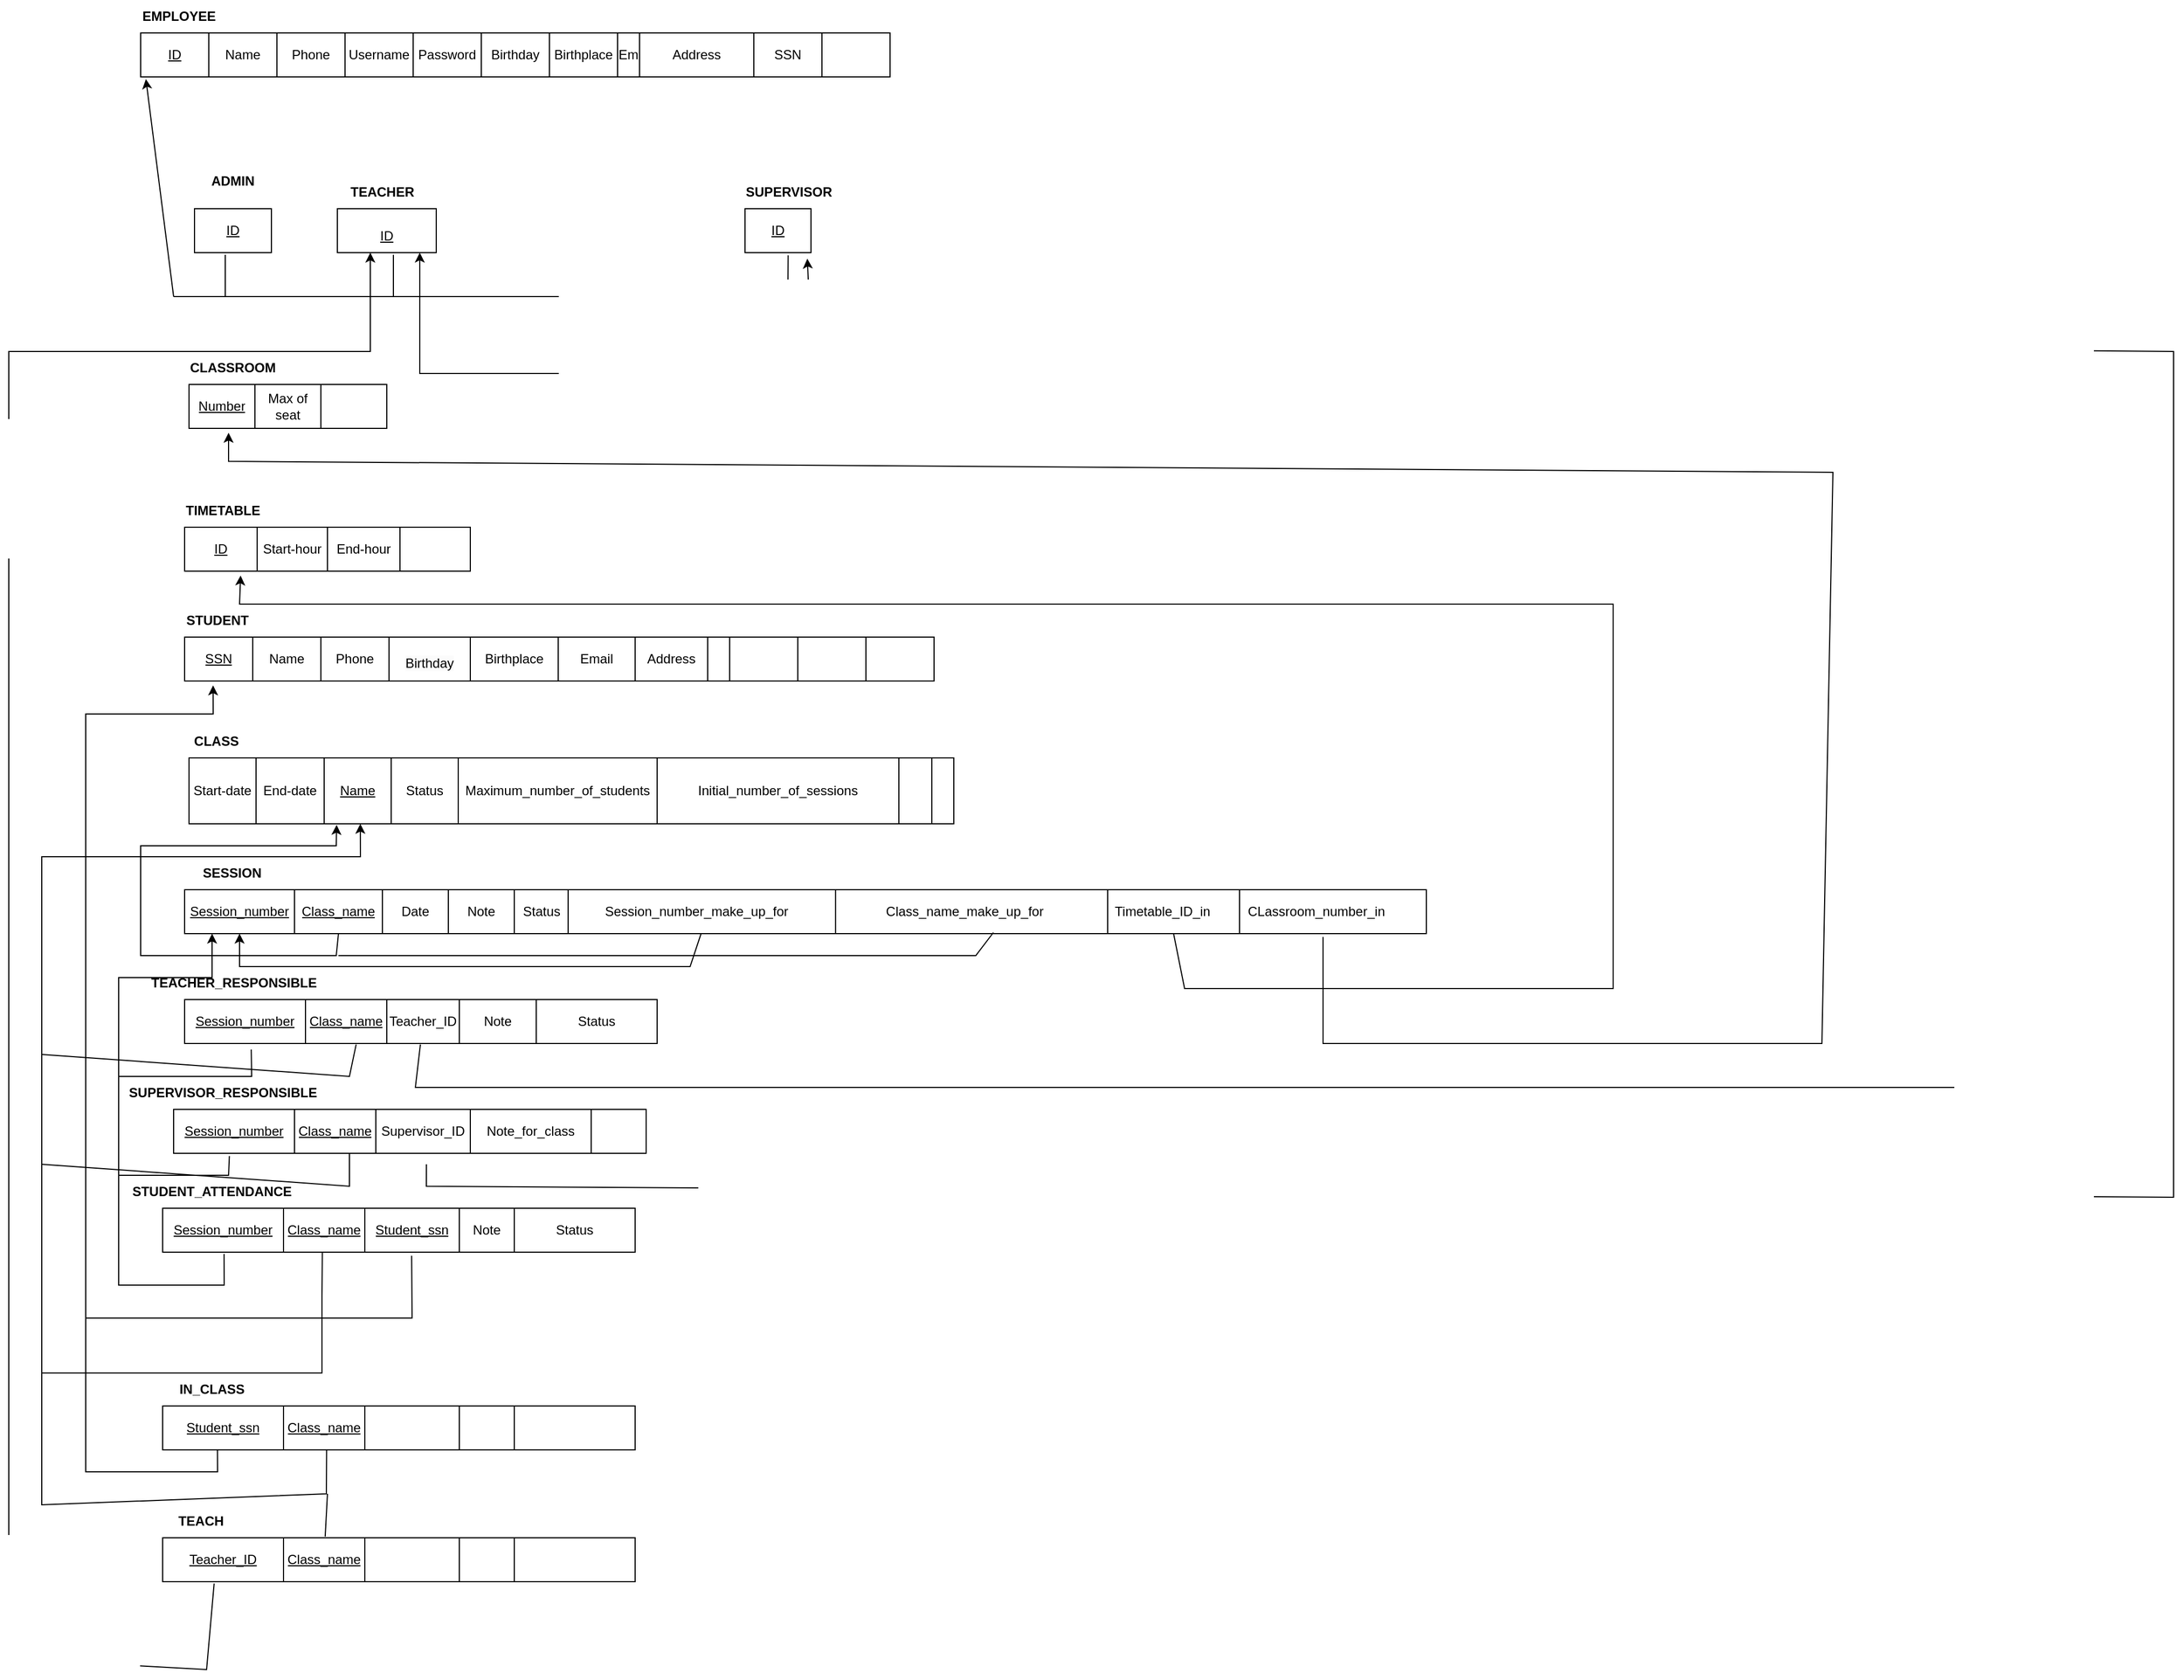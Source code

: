 <mxfile version="21.1.7" type="google">
  <diagram name="Trang-1" id="4RpuYi7avetaEBU4RcvP">
    <mxGraphModel dx="2358" dy="2437" grid="1" gridSize="10" guides="1" tooltips="1" connect="1" arrows="1" fold="1" page="1" pageScale="1" pageWidth="827" pageHeight="1169" math="0" shadow="0">
      <root>
        <mxCell id="0" />
        <mxCell id="1" parent="0" />
        <mxCell id="ESTctOifAB1JOvWOm2H_-1" value="" style="shape=table;startSize=0;container=1;collapsible=0;childLayout=tableLayout;" parent="1" vertex="1">
          <mxGeometry x="230" y="320" width="260" height="40" as="geometry" />
        </mxCell>
        <mxCell id="ESTctOifAB1JOvWOm2H_-2" value="" style="shape=tableRow;horizontal=0;startSize=0;swimlaneHead=0;swimlaneBody=0;strokeColor=inherit;top=0;left=0;bottom=0;right=0;collapsible=0;dropTarget=0;fillColor=none;points=[[0,0.5],[1,0.5]];portConstraint=eastwest;" parent="ESTctOifAB1JOvWOm2H_-1" vertex="1">
          <mxGeometry width="260" height="40" as="geometry" />
        </mxCell>
        <mxCell id="ESTctOifAB1JOvWOm2H_-3" value="&lt;u&gt;ID&lt;/u&gt;" style="shape=partialRectangle;html=1;whiteSpace=wrap;connectable=0;strokeColor=inherit;overflow=hidden;fillColor=none;top=0;left=0;bottom=0;right=0;pointerEvents=1;" parent="ESTctOifAB1JOvWOm2H_-2" vertex="1">
          <mxGeometry width="66" height="40" as="geometry">
            <mxRectangle width="66" height="40" as="alternateBounds" />
          </mxGeometry>
        </mxCell>
        <mxCell id="ESTctOifAB1JOvWOm2H_-4" value="Start-hour" style="shape=partialRectangle;html=1;whiteSpace=wrap;connectable=0;strokeColor=inherit;overflow=hidden;fillColor=none;top=0;left=0;bottom=0;right=0;pointerEvents=1;" parent="ESTctOifAB1JOvWOm2H_-2" vertex="1">
          <mxGeometry x="66" width="64" height="40" as="geometry">
            <mxRectangle width="64" height="40" as="alternateBounds" />
          </mxGeometry>
        </mxCell>
        <mxCell id="ESTctOifAB1JOvWOm2H_-5" value="End-hour" style="shape=partialRectangle;html=1;whiteSpace=wrap;connectable=0;strokeColor=inherit;overflow=hidden;fillColor=none;top=0;left=0;bottom=0;right=0;pointerEvents=1;" parent="ESTctOifAB1JOvWOm2H_-2" vertex="1">
          <mxGeometry x="130" width="66" height="40" as="geometry">
            <mxRectangle width="66" height="40" as="alternateBounds" />
          </mxGeometry>
        </mxCell>
        <mxCell id="ESTctOifAB1JOvWOm2H_-6" value="" style="shape=partialRectangle;html=1;whiteSpace=wrap;connectable=0;strokeColor=inherit;overflow=hidden;fillColor=none;top=0;left=0;bottom=0;right=0;pointerEvents=1;" parent="ESTctOifAB1JOvWOm2H_-2" vertex="1">
          <mxGeometry x="196" width="64" height="40" as="geometry">
            <mxRectangle width="64" height="40" as="alternateBounds" />
          </mxGeometry>
        </mxCell>
        <mxCell id="ESTctOifAB1JOvWOm2H_-7" value="&lt;b&gt;TIMETABLE&lt;/b&gt;" style="text;html=1;strokeColor=none;fillColor=none;align=center;verticalAlign=middle;whiteSpace=wrap;rounded=0;" parent="1" vertex="1">
          <mxGeometry x="230" y="290" width="70" height="30" as="geometry" />
        </mxCell>
        <mxCell id="ESTctOifAB1JOvWOm2H_-10" value="" style="shape=table;startSize=0;container=1;collapsible=0;childLayout=tableLayout;" parent="1" vertex="1">
          <mxGeometry x="234" y="190" width="180" height="40" as="geometry" />
        </mxCell>
        <mxCell id="ESTctOifAB1JOvWOm2H_-11" value="" style="shape=tableRow;horizontal=0;startSize=0;swimlaneHead=0;swimlaneBody=0;strokeColor=inherit;top=0;left=0;bottom=0;right=0;collapsible=0;dropTarget=0;fillColor=none;points=[[0,0.5],[1,0.5]];portConstraint=eastwest;" parent="ESTctOifAB1JOvWOm2H_-10" vertex="1">
          <mxGeometry width="180" height="40" as="geometry" />
        </mxCell>
        <mxCell id="ESTctOifAB1JOvWOm2H_-12" value="&lt;u&gt;Number&lt;/u&gt;" style="shape=partialRectangle;html=1;whiteSpace=wrap;connectable=0;strokeColor=inherit;overflow=hidden;fillColor=none;top=0;left=0;bottom=0;right=0;pointerEvents=1;" parent="ESTctOifAB1JOvWOm2H_-11" vertex="1">
          <mxGeometry width="60" height="40" as="geometry">
            <mxRectangle width="60" height="40" as="alternateBounds" />
          </mxGeometry>
        </mxCell>
        <mxCell id="ESTctOifAB1JOvWOm2H_-13" value="Max of seat" style="shape=partialRectangle;html=1;whiteSpace=wrap;connectable=0;strokeColor=inherit;overflow=hidden;fillColor=none;top=0;left=0;bottom=0;right=0;pointerEvents=1;" parent="ESTctOifAB1JOvWOm2H_-11" vertex="1">
          <mxGeometry x="60" width="60" height="40" as="geometry">
            <mxRectangle width="60" height="40" as="alternateBounds" />
          </mxGeometry>
        </mxCell>
        <mxCell id="ESTctOifAB1JOvWOm2H_-14" value="" style="shape=partialRectangle;html=1;whiteSpace=wrap;connectable=0;strokeColor=inherit;overflow=hidden;fillColor=none;top=0;left=0;bottom=0;right=0;pointerEvents=1;" parent="ESTctOifAB1JOvWOm2H_-11" vertex="1">
          <mxGeometry x="120" width="60" height="40" as="geometry">
            <mxRectangle width="60" height="40" as="alternateBounds" />
          </mxGeometry>
        </mxCell>
        <mxCell id="ESTctOifAB1JOvWOm2H_-15" value="&lt;b&gt;CLASSROOM&lt;/b&gt;" style="text;html=1;strokeColor=none;fillColor=none;align=center;verticalAlign=middle;whiteSpace=wrap;rounded=0;" parent="1" vertex="1">
          <mxGeometry x="234" y="160" width="80" height="30" as="geometry" />
        </mxCell>
        <mxCell id="ESTctOifAB1JOvWOm2H_-16" value="&lt;b&gt;STUDENT&lt;/b&gt;" style="text;html=1;strokeColor=none;fillColor=none;align=center;verticalAlign=middle;whiteSpace=wrap;rounded=0;" parent="1" vertex="1">
          <mxGeometry x="230" y="390" width="60" height="30" as="geometry" />
        </mxCell>
        <mxCell id="ESTctOifAB1JOvWOm2H_-17" value="" style="shape=table;startSize=0;container=1;collapsible=0;childLayout=tableLayout;" parent="1" vertex="1">
          <mxGeometry x="230" y="420" width="682" height="40" as="geometry" />
        </mxCell>
        <mxCell id="ESTctOifAB1JOvWOm2H_-18" value="" style="shape=tableRow;horizontal=0;startSize=0;swimlaneHead=0;swimlaneBody=0;strokeColor=inherit;top=0;left=0;bottom=0;right=0;collapsible=0;dropTarget=0;fillColor=none;points=[[0,0.5],[1,0.5]];portConstraint=eastwest;" parent="ESTctOifAB1JOvWOm2H_-17" vertex="1">
          <mxGeometry width="682" height="40" as="geometry" />
        </mxCell>
        <mxCell id="ESTctOifAB1JOvWOm2H_-19" value="&lt;u&gt;SSN&lt;/u&gt;" style="shape=partialRectangle;html=1;whiteSpace=wrap;connectable=0;strokeColor=inherit;overflow=hidden;fillColor=none;top=0;left=0;bottom=0;right=0;pointerEvents=1;" parent="ESTctOifAB1JOvWOm2H_-18" vertex="1">
          <mxGeometry width="62" height="40" as="geometry">
            <mxRectangle width="62" height="40" as="alternateBounds" />
          </mxGeometry>
        </mxCell>
        <mxCell id="ESTctOifAB1JOvWOm2H_-20" value="Name" style="shape=partialRectangle;html=1;whiteSpace=wrap;connectable=0;strokeColor=inherit;overflow=hidden;fillColor=none;top=0;left=0;bottom=0;right=0;pointerEvents=1;" parent="ESTctOifAB1JOvWOm2H_-18" vertex="1">
          <mxGeometry x="62" width="62" height="40" as="geometry">
            <mxRectangle width="62" height="40" as="alternateBounds" />
          </mxGeometry>
        </mxCell>
        <mxCell id="ESTctOifAB1JOvWOm2H_-21" value="Phone" style="shape=partialRectangle;html=1;whiteSpace=wrap;connectable=0;strokeColor=inherit;overflow=hidden;fillColor=none;top=0;left=0;bottom=0;right=0;pointerEvents=1;" parent="ESTctOifAB1JOvWOm2H_-18" vertex="1">
          <mxGeometry x="124" width="62" height="40" as="geometry">
            <mxRectangle width="62" height="40" as="alternateBounds" />
          </mxGeometry>
        </mxCell>
        <mxCell id="ESTctOifAB1JOvWOm2H_-22" value="&#xa;&lt;span style=&quot;color: rgb(0, 0, 0); font-family: Helvetica; font-size: 12px; font-style: normal; font-variant-ligatures: normal; font-variant-caps: normal; font-weight: 400; letter-spacing: normal; orphans: 2; text-align: center; text-indent: 0px; text-transform: none; widows: 2; word-spacing: 0px; -webkit-text-stroke-width: 0px; background-color: rgb(251, 251, 251); text-decoration-thickness: initial; text-decoration-style: initial; text-decoration-color: initial; float: none; display: inline !important;&quot;&gt;Birthday&lt;/span&gt;&#xa;&#xa;" style="shape=partialRectangle;html=1;whiteSpace=wrap;connectable=0;strokeColor=inherit;overflow=hidden;fillColor=none;top=0;left=0;bottom=0;right=0;pointerEvents=1;" parent="ESTctOifAB1JOvWOm2H_-18" vertex="1">
          <mxGeometry x="186" width="74" height="40" as="geometry">
            <mxRectangle width="74" height="40" as="alternateBounds" />
          </mxGeometry>
        </mxCell>
        <mxCell id="ESTctOifAB1JOvWOm2H_-23" value="Birthplace" style="shape=partialRectangle;html=1;whiteSpace=wrap;connectable=0;strokeColor=inherit;overflow=hidden;fillColor=none;top=0;left=0;bottom=0;right=0;pointerEvents=1;" parent="ESTctOifAB1JOvWOm2H_-18" vertex="1">
          <mxGeometry x="260" width="80" height="40" as="geometry">
            <mxRectangle width="80" height="40" as="alternateBounds" />
          </mxGeometry>
        </mxCell>
        <mxCell id="ESTctOifAB1JOvWOm2H_-24" value="Email" style="shape=partialRectangle;html=1;whiteSpace=wrap;connectable=0;strokeColor=inherit;overflow=hidden;fillColor=none;top=0;left=0;bottom=0;right=0;pointerEvents=1;" parent="ESTctOifAB1JOvWOm2H_-18" vertex="1">
          <mxGeometry x="340" width="70" height="40" as="geometry">
            <mxRectangle width="70" height="40" as="alternateBounds" />
          </mxGeometry>
        </mxCell>
        <mxCell id="ESTctOifAB1JOvWOm2H_-25" value="Address" style="shape=partialRectangle;html=1;whiteSpace=wrap;connectable=0;strokeColor=inherit;overflow=hidden;fillColor=none;top=0;left=0;bottom=0;right=0;pointerEvents=1;" parent="ESTctOifAB1JOvWOm2H_-18" vertex="1">
          <mxGeometry x="410" width="66" height="40" as="geometry">
            <mxRectangle width="66" height="40" as="alternateBounds" />
          </mxGeometry>
        </mxCell>
        <mxCell id="ESTctOifAB1JOvWOm2H_-26" value="" style="shape=partialRectangle;html=1;whiteSpace=wrap;connectable=0;strokeColor=inherit;overflow=hidden;fillColor=none;top=0;left=0;bottom=0;right=0;pointerEvents=1;" parent="ESTctOifAB1JOvWOm2H_-18" vertex="1">
          <mxGeometry x="476" width="20" height="40" as="geometry">
            <mxRectangle width="20" height="40" as="alternateBounds" />
          </mxGeometry>
        </mxCell>
        <mxCell id="ESTctOifAB1JOvWOm2H_-27" value="" style="shape=partialRectangle;html=1;whiteSpace=wrap;connectable=0;strokeColor=inherit;overflow=hidden;fillColor=none;top=0;left=0;bottom=0;right=0;pointerEvents=1;" parent="ESTctOifAB1JOvWOm2H_-18" vertex="1">
          <mxGeometry x="496" width="62" height="40" as="geometry">
            <mxRectangle width="62" height="40" as="alternateBounds" />
          </mxGeometry>
        </mxCell>
        <mxCell id="ESTctOifAB1JOvWOm2H_-28" value="" style="shape=partialRectangle;html=1;whiteSpace=wrap;connectable=0;strokeColor=inherit;overflow=hidden;fillColor=none;top=0;left=0;bottom=0;right=0;pointerEvents=1;" parent="ESTctOifAB1JOvWOm2H_-18" vertex="1">
          <mxGeometry x="558" width="62" height="40" as="geometry">
            <mxRectangle width="62" height="40" as="alternateBounds" />
          </mxGeometry>
        </mxCell>
        <mxCell id="ESTctOifAB1JOvWOm2H_-29" style="shape=partialRectangle;html=1;whiteSpace=wrap;connectable=0;strokeColor=inherit;overflow=hidden;fillColor=none;top=0;left=0;bottom=0;right=0;pointerEvents=1;" parent="ESTctOifAB1JOvWOm2H_-18" vertex="1">
          <mxGeometry x="620" width="62" height="40" as="geometry">
            <mxRectangle width="62" height="40" as="alternateBounds" />
          </mxGeometry>
        </mxCell>
        <mxCell id="ESTctOifAB1JOvWOm2H_-30" value="" style="shape=table;startSize=0;container=1;collapsible=0;childLayout=tableLayout;" parent="1" vertex="1">
          <mxGeometry x="234" y="530" width="696" height="60" as="geometry" />
        </mxCell>
        <mxCell id="ESTctOifAB1JOvWOm2H_-31" value="" style="shape=tableRow;horizontal=0;startSize=0;swimlaneHead=0;swimlaneBody=0;strokeColor=inherit;top=0;left=0;bottom=0;right=0;collapsible=0;dropTarget=0;fillColor=none;points=[[0,0.5],[1,0.5]];portConstraint=eastwest;" parent="ESTctOifAB1JOvWOm2H_-30" vertex="1">
          <mxGeometry width="696" height="60" as="geometry" />
        </mxCell>
        <mxCell id="ESTctOifAB1JOvWOm2H_-32" value="Start-date" style="shape=partialRectangle;html=1;whiteSpace=wrap;connectable=0;strokeColor=inherit;overflow=hidden;fillColor=none;top=0;left=0;bottom=0;right=0;pointerEvents=1;" parent="ESTctOifAB1JOvWOm2H_-31" vertex="1">
          <mxGeometry width="61" height="60" as="geometry">
            <mxRectangle width="61" height="60" as="alternateBounds" />
          </mxGeometry>
        </mxCell>
        <mxCell id="ESTctOifAB1JOvWOm2H_-33" value="End-date" style="shape=partialRectangle;html=1;whiteSpace=wrap;connectable=0;strokeColor=inherit;overflow=hidden;fillColor=none;top=0;left=0;bottom=0;right=0;pointerEvents=1;" parent="ESTctOifAB1JOvWOm2H_-31" vertex="1">
          <mxGeometry x="61" width="62" height="60" as="geometry">
            <mxRectangle width="62" height="60" as="alternateBounds" />
          </mxGeometry>
        </mxCell>
        <mxCell id="ESTctOifAB1JOvWOm2H_-34" value="&lt;u&gt;Name&lt;/u&gt;" style="shape=partialRectangle;html=1;whiteSpace=wrap;connectable=0;strokeColor=inherit;overflow=hidden;fillColor=none;top=0;left=0;bottom=0;right=0;pointerEvents=1;" parent="ESTctOifAB1JOvWOm2H_-31" vertex="1">
          <mxGeometry x="123" width="61" height="60" as="geometry">
            <mxRectangle width="61" height="60" as="alternateBounds" />
          </mxGeometry>
        </mxCell>
        <mxCell id="ESTctOifAB1JOvWOm2H_-35" value="Status" style="shape=partialRectangle;html=1;whiteSpace=wrap;connectable=0;strokeColor=inherit;overflow=hidden;fillColor=none;top=0;left=0;bottom=0;right=0;pointerEvents=1;" parent="ESTctOifAB1JOvWOm2H_-31" vertex="1">
          <mxGeometry x="184" width="61" height="60" as="geometry">
            <mxRectangle width="61" height="60" as="alternateBounds" />
          </mxGeometry>
        </mxCell>
        <mxCell id="ESTctOifAB1JOvWOm2H_-36" value="Maximum_number_of_students" style="shape=partialRectangle;html=1;whiteSpace=wrap;connectable=0;strokeColor=inherit;overflow=hidden;fillColor=none;top=0;left=0;bottom=0;right=0;pointerEvents=1;" parent="ESTctOifAB1JOvWOm2H_-31" vertex="1">
          <mxGeometry x="245" width="181" height="60" as="geometry">
            <mxRectangle width="181" height="60" as="alternateBounds" />
          </mxGeometry>
        </mxCell>
        <mxCell id="ESTctOifAB1JOvWOm2H_-37" value="Initial_number_of_sessions" style="shape=partialRectangle;html=1;whiteSpace=wrap;connectable=0;strokeColor=inherit;overflow=hidden;fillColor=none;top=0;left=0;bottom=0;right=0;pointerEvents=1;" parent="ESTctOifAB1JOvWOm2H_-31" vertex="1">
          <mxGeometry x="426" width="220" height="60" as="geometry">
            <mxRectangle width="220" height="60" as="alternateBounds" />
          </mxGeometry>
        </mxCell>
        <mxCell id="ESTctOifAB1JOvWOm2H_-38" value="" style="shape=partialRectangle;html=1;whiteSpace=wrap;connectable=0;strokeColor=inherit;overflow=hidden;fillColor=none;top=0;left=0;bottom=0;right=0;pointerEvents=1;" parent="ESTctOifAB1JOvWOm2H_-31" vertex="1">
          <mxGeometry x="646" width="30" height="60" as="geometry">
            <mxRectangle width="30" height="60" as="alternateBounds" />
          </mxGeometry>
        </mxCell>
        <mxCell id="ESTctOifAB1JOvWOm2H_-39" value="" style="shape=partialRectangle;html=1;whiteSpace=wrap;connectable=0;strokeColor=inherit;overflow=hidden;fillColor=none;top=0;left=0;bottom=0;right=0;pointerEvents=1;" parent="ESTctOifAB1JOvWOm2H_-31" vertex="1">
          <mxGeometry x="676" width="20" height="60" as="geometry">
            <mxRectangle width="20" height="60" as="alternateBounds" />
          </mxGeometry>
        </mxCell>
        <mxCell id="ESTctOifAB1JOvWOm2H_-40" value="&lt;b&gt;CLASS&lt;/b&gt;" style="text;html=1;strokeColor=none;fillColor=none;align=center;verticalAlign=middle;whiteSpace=wrap;rounded=0;" parent="1" vertex="1">
          <mxGeometry x="234" y="500" width="50" height="30" as="geometry" />
        </mxCell>
        <mxCell id="ESTctOifAB1JOvWOm2H_-41" value="" style="shape=table;startSize=0;container=1;collapsible=0;childLayout=tableLayout;movable=1;resizable=1;rotatable=1;deletable=1;editable=1;locked=0;connectable=1;" parent="1" vertex="1">
          <mxGeometry x="230" y="650" width="350" height="40" as="geometry" />
        </mxCell>
        <mxCell id="ESTctOifAB1JOvWOm2H_-42" value="" style="shape=tableRow;horizontal=0;startSize=0;swimlaneHead=0;swimlaneBody=0;strokeColor=inherit;top=0;left=0;bottom=0;right=0;collapsible=0;dropTarget=0;fillColor=none;points=[[0,0.5],[1,0.5]];portConstraint=eastwest;movable=1;resizable=1;rotatable=1;deletable=1;editable=1;locked=0;connectable=1;" parent="ESTctOifAB1JOvWOm2H_-41" vertex="1">
          <mxGeometry width="350" height="40" as="geometry" />
        </mxCell>
        <mxCell id="ESTctOifAB1JOvWOm2H_-43" value="&lt;u style=&quot;border-color: var(--border-color);&quot;&gt;Session_number&lt;/u&gt;" style="shape=partialRectangle;html=1;whiteSpace=wrap;connectable=1;strokeColor=inherit;overflow=hidden;fillColor=none;top=0;left=0;bottom=0;right=0;pointerEvents=1;movable=1;resizable=1;rotatable=1;deletable=1;editable=1;locked=0;" parent="ESTctOifAB1JOvWOm2H_-42" vertex="1">
          <mxGeometry width="100" height="40" as="geometry">
            <mxRectangle width="100" height="40" as="alternateBounds" />
          </mxGeometry>
        </mxCell>
        <mxCell id="ESTctOifAB1JOvWOm2H_-44" value="&lt;u style=&quot;border-color: var(--border-color);&quot;&gt;Class_name&lt;/u&gt;" style="shape=partialRectangle;html=1;whiteSpace=wrap;connectable=1;strokeColor=inherit;overflow=hidden;fillColor=none;top=0;left=0;bottom=0;right=0;pointerEvents=1;movable=1;resizable=1;rotatable=1;deletable=1;editable=1;locked=0;" parent="ESTctOifAB1JOvWOm2H_-42" vertex="1">
          <mxGeometry x="100" width="80" height="40" as="geometry">
            <mxRectangle width="80" height="40" as="alternateBounds" />
          </mxGeometry>
        </mxCell>
        <mxCell id="ESTctOifAB1JOvWOm2H_-45" value="&lt;span style=&quot;border-color: var(--border-color);&quot;&gt;Date&lt;/span&gt;" style="shape=partialRectangle;html=1;whiteSpace=wrap;connectable=1;strokeColor=inherit;overflow=hidden;fillColor=none;top=0;left=0;bottom=0;right=0;pointerEvents=1;movable=1;resizable=1;rotatable=1;deletable=1;editable=1;locked=0;" parent="ESTctOifAB1JOvWOm2H_-42" vertex="1">
          <mxGeometry x="180" width="60" height="40" as="geometry">
            <mxRectangle width="60" height="40" as="alternateBounds" />
          </mxGeometry>
        </mxCell>
        <mxCell id="ESTctOifAB1JOvWOm2H_-46" value="Note" style="shape=partialRectangle;html=1;whiteSpace=wrap;connectable=1;strokeColor=inherit;overflow=hidden;fillColor=none;top=0;left=0;bottom=0;right=0;pointerEvents=1;movable=1;resizable=1;rotatable=1;deletable=1;editable=1;locked=0;" parent="ESTctOifAB1JOvWOm2H_-42" vertex="1">
          <mxGeometry x="240" width="60" height="40" as="geometry">
            <mxRectangle width="60" height="40" as="alternateBounds" />
          </mxGeometry>
        </mxCell>
        <mxCell id="ESTctOifAB1JOvWOm2H_-47" value="Status" style="shape=partialRectangle;html=1;whiteSpace=wrap;connectable=1;strokeColor=inherit;overflow=hidden;fillColor=none;top=0;left=0;bottom=0;right=0;pointerEvents=1;movable=1;resizable=1;rotatable=1;deletable=1;editable=1;locked=0;" parent="ESTctOifAB1JOvWOm2H_-42" vertex="1">
          <mxGeometry x="300" width="50" height="40" as="geometry">
            <mxRectangle width="50" height="40" as="alternateBounds" />
          </mxGeometry>
        </mxCell>
        <mxCell id="ESTctOifAB1JOvWOm2H_-48" value="&lt;b&gt;SESSION&amp;nbsp;&lt;/b&gt;" style="text;html=1;strokeColor=none;fillColor=none;align=center;verticalAlign=middle;whiteSpace=wrap;rounded=0;" parent="1" vertex="1">
          <mxGeometry x="230" y="620" width="90" height="30" as="geometry" />
        </mxCell>
        <mxCell id="ESTctOifAB1JOvWOm2H_-74" value="" style="group" parent="1" connectable="0" vertex="1">
          <mxGeometry x="600" y="640" width="400" height="50" as="geometry" />
        </mxCell>
        <mxCell id="ESTctOifAB1JOvWOm2H_-59" value="" style="rounded=0;whiteSpace=wrap;html=1;movable=1;resizable=1;rotatable=1;deletable=1;editable=1;locked=0;connectable=1;" parent="ESTctOifAB1JOvWOm2H_-74" vertex="1">
          <mxGeometry x="-20.995" y="10" width="247.619" height="40" as="geometry" />
        </mxCell>
        <mxCell id="ESTctOifAB1JOvWOm2H_-78" value="" style="group" parent="ESTctOifAB1JOvWOm2H_-74" connectable="0" vertex="1">
          <mxGeometry x="-29.995" y="5" width="247.619" height="40" as="geometry" />
        </mxCell>
        <mxCell id="ESTctOifAB1JOvWOm2H_-65" value="Session_number_make_up_for" style="text;html=1;strokeColor=none;fillColor=none;align=center;verticalAlign=middle;whiteSpace=wrap;rounded=0;container=0;movable=1;resizable=1;rotatable=1;deletable=1;editable=1;locked=0;connectable=1;" parent="ESTctOifAB1JOvWOm2H_-78" vertex="1">
          <mxGeometry x="95.715" y="10" width="60" height="30" as="geometry" />
        </mxCell>
        <mxCell id="ESTctOifAB1JOvWOm2H_-75" value="" style="rounded=0;whiteSpace=wrap;html=1;" parent="1" vertex="1">
          <mxGeometry x="1070" y="650" width="120" height="40" as="geometry" />
        </mxCell>
        <mxCell id="ESTctOifAB1JOvWOm2H_-76" value="Timetable_ID_in" style="text;html=1;strokeColor=none;fillColor=none;align=center;verticalAlign=middle;whiteSpace=wrap;rounded=0;" parent="1" vertex="1">
          <mxGeometry x="1090" y="655" width="60" height="30" as="geometry" />
        </mxCell>
        <mxCell id="ESTctOifAB1JOvWOm2H_-64" value="" style="group" parent="1" connectable="0" vertex="1">
          <mxGeometry x="810" y="640" width="260" height="50" as="geometry" />
        </mxCell>
        <mxCell id="ESTctOifAB1JOvWOm2H_-63" value="Class_name" style="text;html=1;strokeColor=none;fillColor=none;align=center;verticalAlign=middle;whiteSpace=wrap;rounded=0;" parent="ESTctOifAB1JOvWOm2H_-64" vertex="1">
          <mxGeometry x="61.905" y="5" height="30" as="geometry" />
        </mxCell>
        <mxCell id="ESTctOifAB1JOvWOm2H_-60" value="" style="rounded=0;whiteSpace=wrap;html=1;" parent="ESTctOifAB1JOvWOm2H_-64" vertex="1">
          <mxGeometry x="12.381" y="10" width="247.619" height="40" as="geometry" />
        </mxCell>
        <mxCell id="ESTctOifAB1JOvWOm2H_-73" value="Class_name_make_up_for" style="text;html=1;strokeColor=none;fillColor=none;align=center;verticalAlign=middle;whiteSpace=wrap;rounded=0;" parent="ESTctOifAB1JOvWOm2H_-64" vertex="1">
          <mxGeometry x="92.857" y="15" width="74.286" height="30" as="geometry" />
        </mxCell>
        <mxCell id="ESTctOifAB1JOvWOm2H_-81" value="" style="rounded=0;whiteSpace=wrap;html=1;" parent="1" vertex="1">
          <mxGeometry x="1190" y="650" width="170" height="40" as="geometry" />
        </mxCell>
        <mxCell id="ESTctOifAB1JOvWOm2H_-82" value="CLassroom_number_in" style="text;html=1;strokeColor=none;fillColor=none;align=center;verticalAlign=middle;whiteSpace=wrap;rounded=0;" parent="1" vertex="1">
          <mxGeometry x="1230" y="655" width="60" height="30" as="geometry" />
        </mxCell>
        <mxCell id="ESTctOifAB1JOvWOm2H_-83" value="" style="shape=table;startSize=0;container=1;collapsible=0;childLayout=tableLayout;" parent="1" vertex="1">
          <mxGeometry x="230" y="750" width="430" height="40" as="geometry" />
        </mxCell>
        <mxCell id="ESTctOifAB1JOvWOm2H_-84" value="" style="shape=tableRow;horizontal=0;startSize=0;swimlaneHead=0;swimlaneBody=0;strokeColor=inherit;top=0;left=0;bottom=0;right=0;collapsible=0;dropTarget=0;fillColor=none;points=[[0,0.5],[1,0.5]];portConstraint=eastwest;" parent="ESTctOifAB1JOvWOm2H_-83" vertex="1">
          <mxGeometry width="430" height="40" as="geometry" />
        </mxCell>
        <mxCell id="ESTctOifAB1JOvWOm2H_-85" value="&lt;u&gt;Session_number&lt;/u&gt;" style="shape=partialRectangle;html=1;whiteSpace=wrap;connectable=0;strokeColor=inherit;overflow=hidden;fillColor=none;top=0;left=0;bottom=0;right=0;pointerEvents=1;" parent="ESTctOifAB1JOvWOm2H_-84" vertex="1">
          <mxGeometry width="110" height="40" as="geometry">
            <mxRectangle width="110" height="40" as="alternateBounds" />
          </mxGeometry>
        </mxCell>
        <mxCell id="ESTctOifAB1JOvWOm2H_-86" value="&lt;u style=&quot;border-color: var(--border-color);&quot;&gt;Class_name&lt;/u&gt;" style="shape=partialRectangle;html=1;whiteSpace=wrap;connectable=0;strokeColor=inherit;overflow=hidden;fillColor=none;top=0;left=0;bottom=0;right=0;pointerEvents=1;" parent="ESTctOifAB1JOvWOm2H_-84" vertex="1">
          <mxGeometry x="110" width="74" height="40" as="geometry">
            <mxRectangle width="74" height="40" as="alternateBounds" />
          </mxGeometry>
        </mxCell>
        <mxCell id="ESTctOifAB1JOvWOm2H_-87" value="&lt;span style=&quot;border-color: var(--border-color);&quot;&gt;Teacher_ID&lt;/span&gt;" style="shape=partialRectangle;html=1;whiteSpace=wrap;connectable=0;strokeColor=inherit;overflow=hidden;fillColor=none;top=0;left=0;bottom=0;right=0;pointerEvents=1;" parent="ESTctOifAB1JOvWOm2H_-84" vertex="1">
          <mxGeometry x="184" width="66" height="40" as="geometry">
            <mxRectangle width="66" height="40" as="alternateBounds" />
          </mxGeometry>
        </mxCell>
        <mxCell id="ESTctOifAB1JOvWOm2H_-88" value="Note" style="shape=partialRectangle;html=1;whiteSpace=wrap;connectable=0;strokeColor=inherit;overflow=hidden;fillColor=none;top=0;left=0;bottom=0;right=0;pointerEvents=1;" parent="ESTctOifAB1JOvWOm2H_-84" vertex="1">
          <mxGeometry x="250" width="70" height="40" as="geometry">
            <mxRectangle width="70" height="40" as="alternateBounds" />
          </mxGeometry>
        </mxCell>
        <mxCell id="ESTctOifAB1JOvWOm2H_-89" value="Status" style="shape=partialRectangle;html=1;whiteSpace=wrap;connectable=0;strokeColor=inherit;overflow=hidden;fillColor=none;top=0;left=0;bottom=0;right=0;pointerEvents=1;" parent="ESTctOifAB1JOvWOm2H_-84" vertex="1">
          <mxGeometry x="320" width="110" height="40" as="geometry">
            <mxRectangle width="110" height="40" as="alternateBounds" />
          </mxGeometry>
        </mxCell>
        <mxCell id="ESTctOifAB1JOvWOm2H_-90" value="&lt;b&gt;TEACHER_RESPONSIBLE&lt;/b&gt;" style="text;html=1;strokeColor=none;fillColor=none;align=center;verticalAlign=middle;whiteSpace=wrap;rounded=0;" parent="1" vertex="1">
          <mxGeometry x="230" y="720" width="90" height="30" as="geometry" />
        </mxCell>
        <mxCell id="ESTctOifAB1JOvWOm2H_-91" value="" style="shape=table;startSize=0;container=1;collapsible=0;childLayout=tableLayout;" parent="1" vertex="1">
          <mxGeometry x="220" y="850" width="430" height="40" as="geometry" />
        </mxCell>
        <mxCell id="ESTctOifAB1JOvWOm2H_-92" value="" style="shape=tableRow;horizontal=0;startSize=0;swimlaneHead=0;swimlaneBody=0;strokeColor=inherit;top=0;left=0;bottom=0;right=0;collapsible=0;dropTarget=0;fillColor=none;points=[[0,0.5],[1,0.5]];portConstraint=eastwest;" parent="ESTctOifAB1JOvWOm2H_-91" vertex="1">
          <mxGeometry width="430" height="40" as="geometry" />
        </mxCell>
        <mxCell id="ESTctOifAB1JOvWOm2H_-93" value="&lt;u&gt;Session_number&lt;/u&gt;" style="shape=partialRectangle;html=1;whiteSpace=wrap;connectable=0;strokeColor=inherit;overflow=hidden;fillColor=none;top=0;left=0;bottom=0;right=0;pointerEvents=1;" parent="ESTctOifAB1JOvWOm2H_-92" vertex="1">
          <mxGeometry width="110" height="40" as="geometry">
            <mxRectangle width="110" height="40" as="alternateBounds" />
          </mxGeometry>
        </mxCell>
        <mxCell id="ESTctOifAB1JOvWOm2H_-94" value="&lt;u style=&quot;border-color: var(--border-color);&quot;&gt;Class_name&lt;/u&gt;" style="shape=partialRectangle;html=1;whiteSpace=wrap;connectable=0;strokeColor=inherit;overflow=hidden;fillColor=none;top=0;left=0;bottom=0;right=0;pointerEvents=1;" parent="ESTctOifAB1JOvWOm2H_-92" vertex="1">
          <mxGeometry x="110" width="74" height="40" as="geometry">
            <mxRectangle width="74" height="40" as="alternateBounds" />
          </mxGeometry>
        </mxCell>
        <mxCell id="ESTctOifAB1JOvWOm2H_-95" value="&lt;span style=&quot;border-color: var(--border-color);&quot;&gt;Supervisor_ID&lt;/span&gt;" style="shape=partialRectangle;html=1;whiteSpace=wrap;connectable=0;strokeColor=inherit;overflow=hidden;fillColor=none;top=0;left=0;bottom=0;right=0;pointerEvents=1;" parent="ESTctOifAB1JOvWOm2H_-92" vertex="1">
          <mxGeometry x="184" width="86" height="40" as="geometry">
            <mxRectangle width="86" height="40" as="alternateBounds" />
          </mxGeometry>
        </mxCell>
        <mxCell id="ESTctOifAB1JOvWOm2H_-96" value="Note_for_class" style="shape=partialRectangle;html=1;whiteSpace=wrap;connectable=0;strokeColor=inherit;overflow=hidden;fillColor=none;top=0;left=0;bottom=0;right=0;pointerEvents=1;" parent="ESTctOifAB1JOvWOm2H_-92" vertex="1">
          <mxGeometry x="270" width="110" height="40" as="geometry">
            <mxRectangle width="110" height="40" as="alternateBounds" />
          </mxGeometry>
        </mxCell>
        <mxCell id="ESTctOifAB1JOvWOm2H_-97" value="" style="shape=partialRectangle;html=1;whiteSpace=wrap;connectable=0;strokeColor=inherit;overflow=hidden;fillColor=none;top=0;left=0;bottom=0;right=0;pointerEvents=1;" parent="ESTctOifAB1JOvWOm2H_-92" vertex="1">
          <mxGeometry x="380" width="50" height="40" as="geometry">
            <mxRectangle width="50" height="40" as="alternateBounds" />
          </mxGeometry>
        </mxCell>
        <mxCell id="ESTctOifAB1JOvWOm2H_-98" value="&lt;b&gt;SUPERVISOR_RESPONSIBLE&lt;/b&gt;" style="text;html=1;strokeColor=none;fillColor=none;align=center;verticalAlign=middle;whiteSpace=wrap;rounded=0;" parent="1" vertex="1">
          <mxGeometry x="220" y="820" width="90" height="30" as="geometry" />
        </mxCell>
        <mxCell id="ESTctOifAB1JOvWOm2H_-99" value="" style="shape=table;startSize=0;container=1;collapsible=0;childLayout=tableLayout;" parent="1" vertex="1">
          <mxGeometry x="210" y="940" width="430" height="40" as="geometry" />
        </mxCell>
        <mxCell id="ESTctOifAB1JOvWOm2H_-100" value="" style="shape=tableRow;horizontal=0;startSize=0;swimlaneHead=0;swimlaneBody=0;strokeColor=inherit;top=0;left=0;bottom=0;right=0;collapsible=0;dropTarget=0;fillColor=none;points=[[0,0.5],[1,0.5]];portConstraint=eastwest;" parent="ESTctOifAB1JOvWOm2H_-99" vertex="1">
          <mxGeometry width="430" height="40" as="geometry" />
        </mxCell>
        <mxCell id="ESTctOifAB1JOvWOm2H_-101" value="&lt;u&gt;Session_number&lt;/u&gt;" style="shape=partialRectangle;html=1;whiteSpace=wrap;connectable=0;strokeColor=inherit;overflow=hidden;fillColor=none;top=0;left=0;bottom=0;right=0;pointerEvents=1;" parent="ESTctOifAB1JOvWOm2H_-100" vertex="1">
          <mxGeometry width="110" height="40" as="geometry">
            <mxRectangle width="110" height="40" as="alternateBounds" />
          </mxGeometry>
        </mxCell>
        <mxCell id="ESTctOifAB1JOvWOm2H_-102" value="&lt;u style=&quot;border-color: var(--border-color);&quot;&gt;Class_name&lt;/u&gt;" style="shape=partialRectangle;html=1;whiteSpace=wrap;connectable=0;strokeColor=inherit;overflow=hidden;fillColor=none;top=0;left=0;bottom=0;right=0;pointerEvents=1;" parent="ESTctOifAB1JOvWOm2H_-100" vertex="1">
          <mxGeometry x="110" width="74" height="40" as="geometry">
            <mxRectangle width="74" height="40" as="alternateBounds" />
          </mxGeometry>
        </mxCell>
        <mxCell id="ESTctOifAB1JOvWOm2H_-103" value="&lt;span style=&quot;border-color: var(--border-color);&quot;&gt;&lt;u&gt;Student_ssn&lt;/u&gt;&lt;/span&gt;" style="shape=partialRectangle;html=1;whiteSpace=wrap;connectable=0;strokeColor=inherit;overflow=hidden;fillColor=none;top=0;left=0;bottom=0;right=0;pointerEvents=1;" parent="ESTctOifAB1JOvWOm2H_-100" vertex="1">
          <mxGeometry x="184" width="86" height="40" as="geometry">
            <mxRectangle width="86" height="40" as="alternateBounds" />
          </mxGeometry>
        </mxCell>
        <mxCell id="ESTctOifAB1JOvWOm2H_-104" value="Note" style="shape=partialRectangle;html=1;whiteSpace=wrap;connectable=0;strokeColor=inherit;overflow=hidden;fillColor=none;top=0;left=0;bottom=0;right=0;pointerEvents=1;" parent="ESTctOifAB1JOvWOm2H_-100" vertex="1">
          <mxGeometry x="270" width="50" height="40" as="geometry">
            <mxRectangle width="50" height="40" as="alternateBounds" />
          </mxGeometry>
        </mxCell>
        <mxCell id="ESTctOifAB1JOvWOm2H_-105" value="Status" style="shape=partialRectangle;html=1;whiteSpace=wrap;connectable=0;strokeColor=inherit;overflow=hidden;fillColor=none;top=0;left=0;bottom=0;right=0;pointerEvents=1;" parent="ESTctOifAB1JOvWOm2H_-100" vertex="1">
          <mxGeometry x="320" width="110" height="40" as="geometry">
            <mxRectangle width="110" height="40" as="alternateBounds" />
          </mxGeometry>
        </mxCell>
        <mxCell id="ESTctOifAB1JOvWOm2H_-106" value="&lt;b&gt;STUDENT_ATTENDANCE&lt;/b&gt;" style="text;html=1;strokeColor=none;fillColor=none;align=center;verticalAlign=middle;whiteSpace=wrap;rounded=0;" parent="1" vertex="1">
          <mxGeometry x="210" y="910" width="90" height="30" as="geometry" />
        </mxCell>
        <mxCell id="ESTctOifAB1JOvWOm2H_-107" value="" style="shape=table;startSize=0;container=1;collapsible=0;childLayout=tableLayout;" parent="1" vertex="1">
          <mxGeometry x="210" y="1120" width="430" height="40" as="geometry" />
        </mxCell>
        <mxCell id="ESTctOifAB1JOvWOm2H_-108" value="" style="shape=tableRow;horizontal=0;startSize=0;swimlaneHead=0;swimlaneBody=0;strokeColor=inherit;top=0;left=0;bottom=0;right=0;collapsible=0;dropTarget=0;fillColor=none;points=[[0,0.5],[1,0.5]];portConstraint=eastwest;" parent="ESTctOifAB1JOvWOm2H_-107" vertex="1">
          <mxGeometry width="430" height="40" as="geometry" />
        </mxCell>
        <mxCell id="ESTctOifAB1JOvWOm2H_-109" value="&lt;u style=&quot;border-color: var(--border-color);&quot;&gt;Student_ssn&lt;/u&gt;" style="shape=partialRectangle;html=1;whiteSpace=wrap;connectable=0;strokeColor=inherit;overflow=hidden;fillColor=none;top=0;left=0;bottom=0;right=0;pointerEvents=1;" parent="ESTctOifAB1JOvWOm2H_-108" vertex="1">
          <mxGeometry width="110" height="40" as="geometry">
            <mxRectangle width="110" height="40" as="alternateBounds" />
          </mxGeometry>
        </mxCell>
        <mxCell id="ESTctOifAB1JOvWOm2H_-110" value="&lt;u style=&quot;border-color: var(--border-color);&quot;&gt;Class_name&lt;/u&gt;" style="shape=partialRectangle;html=1;whiteSpace=wrap;connectable=0;strokeColor=inherit;overflow=hidden;fillColor=none;top=0;left=0;bottom=0;right=0;pointerEvents=1;" parent="ESTctOifAB1JOvWOm2H_-108" vertex="1">
          <mxGeometry x="110" width="74" height="40" as="geometry">
            <mxRectangle width="74" height="40" as="alternateBounds" />
          </mxGeometry>
        </mxCell>
        <mxCell id="ESTctOifAB1JOvWOm2H_-111" value="" style="shape=partialRectangle;html=1;whiteSpace=wrap;connectable=0;strokeColor=inherit;overflow=hidden;fillColor=none;top=0;left=0;bottom=0;right=0;pointerEvents=1;" parent="ESTctOifAB1JOvWOm2H_-108" vertex="1">
          <mxGeometry x="184" width="86" height="40" as="geometry">
            <mxRectangle width="86" height="40" as="alternateBounds" />
          </mxGeometry>
        </mxCell>
        <mxCell id="ESTctOifAB1JOvWOm2H_-112" value="" style="shape=partialRectangle;html=1;whiteSpace=wrap;connectable=0;strokeColor=inherit;overflow=hidden;fillColor=none;top=0;left=0;bottom=0;right=0;pointerEvents=1;" parent="ESTctOifAB1JOvWOm2H_-108" vertex="1">
          <mxGeometry x="270" width="50" height="40" as="geometry">
            <mxRectangle width="50" height="40" as="alternateBounds" />
          </mxGeometry>
        </mxCell>
        <mxCell id="ESTctOifAB1JOvWOm2H_-113" value="" style="shape=partialRectangle;html=1;whiteSpace=wrap;connectable=0;strokeColor=inherit;overflow=hidden;fillColor=none;top=0;left=0;bottom=0;right=0;pointerEvents=1;" parent="ESTctOifAB1JOvWOm2H_-108" vertex="1">
          <mxGeometry x="320" width="110" height="40" as="geometry">
            <mxRectangle width="110" height="40" as="alternateBounds" />
          </mxGeometry>
        </mxCell>
        <mxCell id="ESTctOifAB1JOvWOm2H_-114" value="&lt;b&gt;IN_CLASS&lt;/b&gt;" style="text;html=1;strokeColor=none;fillColor=none;align=center;verticalAlign=middle;whiteSpace=wrap;rounded=0;" parent="1" vertex="1">
          <mxGeometry x="210" y="1090" width="90" height="30" as="geometry" />
        </mxCell>
        <mxCell id="ESTctOifAB1JOvWOm2H_-115" value="" style="shape=table;startSize=0;container=1;collapsible=0;childLayout=tableLayout;" parent="1" vertex="1">
          <mxGeometry x="210" y="1240" width="430" height="40" as="geometry" />
        </mxCell>
        <mxCell id="ESTctOifAB1JOvWOm2H_-116" value="" style="shape=tableRow;horizontal=0;startSize=0;swimlaneHead=0;swimlaneBody=0;strokeColor=inherit;top=0;left=0;bottom=0;right=0;collapsible=0;dropTarget=0;fillColor=none;points=[[0,0.5],[1,0.5]];portConstraint=eastwest;" parent="ESTctOifAB1JOvWOm2H_-115" vertex="1">
          <mxGeometry width="430" height="40" as="geometry" />
        </mxCell>
        <mxCell id="ESTctOifAB1JOvWOm2H_-117" value="&lt;u style=&quot;border-color: var(--border-color);&quot;&gt;Teacher_ID&lt;/u&gt;" style="shape=partialRectangle;html=1;whiteSpace=wrap;connectable=0;strokeColor=inherit;overflow=hidden;fillColor=none;top=0;left=0;bottom=0;right=0;pointerEvents=1;" parent="ESTctOifAB1JOvWOm2H_-116" vertex="1">
          <mxGeometry width="110" height="40" as="geometry">
            <mxRectangle width="110" height="40" as="alternateBounds" />
          </mxGeometry>
        </mxCell>
        <mxCell id="ESTctOifAB1JOvWOm2H_-118" value="&lt;u style=&quot;border-color: var(--border-color);&quot;&gt;Class_name&lt;/u&gt;" style="shape=partialRectangle;html=1;whiteSpace=wrap;connectable=0;strokeColor=inherit;overflow=hidden;fillColor=none;top=0;left=0;bottom=0;right=0;pointerEvents=1;" parent="ESTctOifAB1JOvWOm2H_-116" vertex="1">
          <mxGeometry x="110" width="74" height="40" as="geometry">
            <mxRectangle width="74" height="40" as="alternateBounds" />
          </mxGeometry>
        </mxCell>
        <mxCell id="ESTctOifAB1JOvWOm2H_-119" value="" style="shape=partialRectangle;html=1;whiteSpace=wrap;connectable=0;strokeColor=inherit;overflow=hidden;fillColor=none;top=0;left=0;bottom=0;right=0;pointerEvents=1;" parent="ESTctOifAB1JOvWOm2H_-116" vertex="1">
          <mxGeometry x="184" width="86" height="40" as="geometry">
            <mxRectangle width="86" height="40" as="alternateBounds" />
          </mxGeometry>
        </mxCell>
        <mxCell id="ESTctOifAB1JOvWOm2H_-120" value="" style="shape=partialRectangle;html=1;whiteSpace=wrap;connectable=0;strokeColor=inherit;overflow=hidden;fillColor=none;top=0;left=0;bottom=0;right=0;pointerEvents=1;" parent="ESTctOifAB1JOvWOm2H_-116" vertex="1">
          <mxGeometry x="270" width="50" height="40" as="geometry">
            <mxRectangle width="50" height="40" as="alternateBounds" />
          </mxGeometry>
        </mxCell>
        <mxCell id="ESTctOifAB1JOvWOm2H_-121" value="" style="shape=partialRectangle;html=1;whiteSpace=wrap;connectable=0;strokeColor=inherit;overflow=hidden;fillColor=none;top=0;left=0;bottom=0;right=0;pointerEvents=1;" parent="ESTctOifAB1JOvWOm2H_-116" vertex="1">
          <mxGeometry x="320" width="110" height="40" as="geometry">
            <mxRectangle width="110" height="40" as="alternateBounds" />
          </mxGeometry>
        </mxCell>
        <mxCell id="ESTctOifAB1JOvWOm2H_-122" value="&lt;b&gt;TEACH&lt;/b&gt;" style="text;html=1;strokeColor=none;fillColor=none;align=center;verticalAlign=middle;whiteSpace=wrap;rounded=0;" parent="1" vertex="1">
          <mxGeometry x="200" y="1210" width="90" height="30" as="geometry" />
        </mxCell>
        <mxCell id="ESTctOifAB1JOvWOm2H_-219" value="" style="shape=table;startSize=0;container=1;collapsible=0;childLayout=tableLayout;" parent="1" vertex="1">
          <mxGeometry x="190" y="-130" width="682" height="40" as="geometry" />
        </mxCell>
        <mxCell id="ESTctOifAB1JOvWOm2H_-220" value="" style="shape=tableRow;horizontal=0;startSize=0;swimlaneHead=0;swimlaneBody=0;strokeColor=inherit;top=0;left=0;bottom=0;right=0;collapsible=0;dropTarget=0;fillColor=none;points=[[0,0.5],[1,0.5]];portConstraint=eastwest;" parent="ESTctOifAB1JOvWOm2H_-219" vertex="1">
          <mxGeometry width="682" height="40" as="geometry" />
        </mxCell>
        <mxCell id="ESTctOifAB1JOvWOm2H_-221" value="&lt;u&gt;ID&lt;/u&gt;" style="shape=partialRectangle;html=1;whiteSpace=wrap;connectable=0;strokeColor=inherit;overflow=hidden;fillColor=none;top=0;left=0;bottom=0;right=0;pointerEvents=1;" parent="ESTctOifAB1JOvWOm2H_-220" vertex="1">
          <mxGeometry width="62" height="40" as="geometry">
            <mxRectangle width="62" height="40" as="alternateBounds" />
          </mxGeometry>
        </mxCell>
        <mxCell id="ESTctOifAB1JOvWOm2H_-222" value="Name" style="shape=partialRectangle;html=1;whiteSpace=wrap;connectable=0;strokeColor=inherit;overflow=hidden;fillColor=none;top=0;left=0;bottom=0;right=0;pointerEvents=1;" parent="ESTctOifAB1JOvWOm2H_-220" vertex="1">
          <mxGeometry x="62" width="62" height="40" as="geometry">
            <mxRectangle width="62" height="40" as="alternateBounds" />
          </mxGeometry>
        </mxCell>
        <mxCell id="ESTctOifAB1JOvWOm2H_-223" value="Phone" style="shape=partialRectangle;html=1;whiteSpace=wrap;connectable=0;strokeColor=inherit;overflow=hidden;fillColor=none;top=0;left=0;bottom=0;right=0;pointerEvents=1;" parent="ESTctOifAB1JOvWOm2H_-220" vertex="1">
          <mxGeometry x="124" width="62" height="40" as="geometry">
            <mxRectangle width="62" height="40" as="alternateBounds" />
          </mxGeometry>
        </mxCell>
        <mxCell id="ESTctOifAB1JOvWOm2H_-224" value="Username" style="shape=partialRectangle;html=1;whiteSpace=wrap;connectable=0;strokeColor=inherit;overflow=hidden;fillColor=none;top=0;left=0;bottom=0;right=0;pointerEvents=1;" parent="ESTctOifAB1JOvWOm2H_-220" vertex="1">
          <mxGeometry x="186" width="62" height="40" as="geometry">
            <mxRectangle width="62" height="40" as="alternateBounds" />
          </mxGeometry>
        </mxCell>
        <mxCell id="ESTctOifAB1JOvWOm2H_-225" value="Password" style="shape=partialRectangle;html=1;whiteSpace=wrap;connectable=0;strokeColor=inherit;overflow=hidden;fillColor=none;top=0;left=0;bottom=0;right=0;pointerEvents=1;" parent="ESTctOifAB1JOvWOm2H_-220" vertex="1">
          <mxGeometry x="248" width="62" height="40" as="geometry">
            <mxRectangle width="62" height="40" as="alternateBounds" />
          </mxGeometry>
        </mxCell>
        <mxCell id="ESTctOifAB1JOvWOm2H_-226" value="Birthday" style="shape=partialRectangle;html=1;whiteSpace=wrap;connectable=0;strokeColor=inherit;overflow=hidden;fillColor=none;top=0;left=0;bottom=0;right=0;pointerEvents=1;" parent="ESTctOifAB1JOvWOm2H_-220" vertex="1">
          <mxGeometry x="310" width="62" height="40" as="geometry">
            <mxRectangle width="62" height="40" as="alternateBounds" />
          </mxGeometry>
        </mxCell>
        <mxCell id="ESTctOifAB1JOvWOm2H_-227" value="Birthplace" style="shape=partialRectangle;html=1;whiteSpace=wrap;connectable=0;strokeColor=inherit;overflow=hidden;fillColor=none;top=0;left=0;bottom=0;right=0;pointerEvents=1;" parent="ESTctOifAB1JOvWOm2H_-220" vertex="1">
          <mxGeometry x="372" width="62" height="40" as="geometry">
            <mxRectangle width="62" height="40" as="alternateBounds" />
          </mxGeometry>
        </mxCell>
        <mxCell id="ESTctOifAB1JOvWOm2H_-228" value="Email" style="shape=partialRectangle;html=1;whiteSpace=wrap;connectable=0;strokeColor=inherit;overflow=hidden;fillColor=none;top=0;left=0;bottom=0;right=0;pointerEvents=1;" parent="ESTctOifAB1JOvWOm2H_-220" vertex="1">
          <mxGeometry x="434" width="20" height="40" as="geometry">
            <mxRectangle width="20" height="40" as="alternateBounds" />
          </mxGeometry>
        </mxCell>
        <mxCell id="ESTctOifAB1JOvWOm2H_-229" value="Address" style="shape=partialRectangle;html=1;whiteSpace=wrap;connectable=0;strokeColor=inherit;overflow=hidden;fillColor=none;top=0;left=0;bottom=0;right=0;pointerEvents=1;" parent="ESTctOifAB1JOvWOm2H_-220" vertex="1">
          <mxGeometry x="454" width="104" height="40" as="geometry">
            <mxRectangle width="104" height="40" as="alternateBounds" />
          </mxGeometry>
        </mxCell>
        <mxCell id="ESTctOifAB1JOvWOm2H_-230" value="SSN" style="shape=partialRectangle;html=1;whiteSpace=wrap;connectable=0;strokeColor=inherit;overflow=hidden;fillColor=none;top=0;left=0;bottom=0;right=0;pointerEvents=1;" parent="ESTctOifAB1JOvWOm2H_-220" vertex="1">
          <mxGeometry x="558" width="62" height="40" as="geometry">
            <mxRectangle width="62" height="40" as="alternateBounds" />
          </mxGeometry>
        </mxCell>
        <mxCell id="ESTctOifAB1JOvWOm2H_-231" value="" style="shape=partialRectangle;html=1;whiteSpace=wrap;connectable=0;strokeColor=inherit;overflow=hidden;fillColor=none;top=0;left=0;bottom=0;right=0;pointerEvents=1;" parent="ESTctOifAB1JOvWOm2H_-220" vertex="1">
          <mxGeometry x="620" width="62" height="40" as="geometry">
            <mxRectangle width="62" height="40" as="alternateBounds" />
          </mxGeometry>
        </mxCell>
        <mxCell id="ESTctOifAB1JOvWOm2H_-232" value="&lt;b&gt;EMPLOYEE&lt;/b&gt;" style="text;html=1;strokeColor=none;fillColor=none;align=center;verticalAlign=middle;whiteSpace=wrap;rounded=0;" parent="1" vertex="1">
          <mxGeometry x="190" y="-160" width="70" height="30" as="geometry" />
        </mxCell>
        <mxCell id="ESTctOifAB1JOvWOm2H_-233" value="" style="shape=table;startSize=0;container=1;collapsible=0;childLayout=tableLayout;" parent="1" vertex="1">
          <mxGeometry x="239" y="30" width="70" height="40" as="geometry" />
        </mxCell>
        <mxCell id="ESTctOifAB1JOvWOm2H_-234" value="" style="shape=tableRow;horizontal=0;startSize=0;swimlaneHead=0;swimlaneBody=0;strokeColor=inherit;top=0;left=0;bottom=0;right=0;collapsible=0;dropTarget=0;fillColor=none;points=[[0,0.5],[1,0.5]];portConstraint=eastwest;" parent="ESTctOifAB1JOvWOm2H_-233" vertex="1">
          <mxGeometry width="70" height="40" as="geometry" />
        </mxCell>
        <mxCell id="ESTctOifAB1JOvWOm2H_-235" value="&lt;u&gt;ID&lt;/u&gt;" style="shape=partialRectangle;html=1;whiteSpace=wrap;connectable=0;strokeColor=inherit;overflow=hidden;fillColor=none;top=0;left=0;bottom=0;right=0;pointerEvents=1;" parent="ESTctOifAB1JOvWOm2H_-234" vertex="1">
          <mxGeometry width="70" height="40" as="geometry">
            <mxRectangle width="70" height="40" as="alternateBounds" />
          </mxGeometry>
        </mxCell>
        <mxCell id="ESTctOifAB1JOvWOm2H_-236" value="&lt;b&gt;ADMIN&lt;/b&gt;" style="text;html=1;strokeColor=none;fillColor=none;align=center;verticalAlign=middle;whiteSpace=wrap;rounded=0;" parent="1" vertex="1">
          <mxGeometry x="254" y="-10" width="40" height="30" as="geometry" />
        </mxCell>
        <mxCell id="ESTctOifAB1JOvWOm2H_-243" value="&lt;b&gt;TEACHER&lt;/b&gt;" style="text;html=1;strokeColor=none;fillColor=none;align=center;verticalAlign=middle;whiteSpace=wrap;rounded=0;" parent="1" vertex="1">
          <mxGeometry x="380" width="60" height="30" as="geometry" />
        </mxCell>
        <mxCell id="ESTctOifAB1JOvWOm2H_-244" value="" style="shape=table;startSize=0;container=1;collapsible=0;childLayout=tableLayout;" parent="1" vertex="1">
          <mxGeometry x="740" y="30" width="60" height="40" as="geometry" />
        </mxCell>
        <mxCell id="ESTctOifAB1JOvWOm2H_-245" value="" style="shape=tableRow;horizontal=0;startSize=0;swimlaneHead=0;swimlaneBody=0;strokeColor=inherit;top=0;left=0;bottom=0;right=0;collapsible=0;dropTarget=0;fillColor=none;points=[[0,0.5],[1,0.5]];portConstraint=eastwest;" parent="ESTctOifAB1JOvWOm2H_-244" vertex="1">
          <mxGeometry width="60" height="40" as="geometry" />
        </mxCell>
        <mxCell id="ESTctOifAB1JOvWOm2H_-246" value="&lt;u&gt;ID&lt;/u&gt;" style="shape=partialRectangle;html=1;whiteSpace=wrap;connectable=0;strokeColor=inherit;overflow=hidden;fillColor=none;top=0;left=0;bottom=0;right=0;pointerEvents=1;" parent="ESTctOifAB1JOvWOm2H_-245" vertex="1">
          <mxGeometry width="60" height="40" as="geometry">
            <mxRectangle width="60" height="40" as="alternateBounds" />
          </mxGeometry>
        </mxCell>
        <mxCell id="ESTctOifAB1JOvWOm2H_-247" value="&lt;b&gt;SUPERVISOR&lt;/b&gt;" style="text;html=1;strokeColor=none;fillColor=none;align=center;verticalAlign=middle;whiteSpace=wrap;rounded=0;" parent="1" vertex="1">
          <mxGeometry x="740" width="80" height="30" as="geometry" />
        </mxCell>
        <mxCell id="ESTctOifAB1JOvWOm2H_-248" value="" style="endArrow=none;html=1;rounded=0;" parent="1" edge="1">
          <mxGeometry width="50" height="50" relative="1" as="geometry">
            <mxPoint x="420" y="72" as="sourcePoint" />
            <mxPoint x="220" y="110" as="targetPoint" />
            <Array as="points">
              <mxPoint x="420" y="110" />
            </Array>
          </mxGeometry>
        </mxCell>
        <mxCell id="ESTctOifAB1JOvWOm2H_-249" value="" style="endArrow=none;html=1;rounded=0;entryX=0.654;entryY=1.061;entryDx=0;entryDy=0;entryPerimeter=0;" parent="1" target="ESTctOifAB1JOvWOm2H_-245" edge="1">
          <mxGeometry width="50" height="50" relative="1" as="geometry">
            <mxPoint x="420" y="110" as="sourcePoint" />
            <mxPoint x="610" y="130" as="targetPoint" />
            <Array as="points">
              <mxPoint x="779" y="110" />
            </Array>
          </mxGeometry>
        </mxCell>
        <mxCell id="ESTctOifAB1JOvWOm2H_-253" value="" style="rounded=0;whiteSpace=wrap;html=1;" parent="1" vertex="1">
          <mxGeometry x="369" y="30" width="90" height="40" as="geometry" />
        </mxCell>
        <mxCell id="ESTctOifAB1JOvWOm2H_-254" value="&lt;u&gt;ID&lt;/u&gt;" style="text;html=1;strokeColor=none;fillColor=none;align=center;verticalAlign=middle;whiteSpace=wrap;rounded=0;" parent="1" vertex="1">
          <mxGeometry x="384" y="40" width="60" height="30" as="geometry" />
        </mxCell>
        <mxCell id="ESTctOifAB1JOvWOm2H_-255" value="" style="endArrow=none;html=1;rounded=0;exitX=0.4;exitY=1.05;exitDx=0;exitDy=0;exitPerimeter=0;" parent="1" source="ESTctOifAB1JOvWOm2H_-234" edge="1">
          <mxGeometry width="50" height="50" relative="1" as="geometry">
            <mxPoint x="560" y="30" as="sourcePoint" />
            <mxPoint x="267" y="110" as="targetPoint" />
          </mxGeometry>
        </mxCell>
        <mxCell id="ESTctOifAB1JOvWOm2H_-257" value="" style="endArrow=classic;html=1;rounded=0;entryX=0.007;entryY=1.05;entryDx=0;entryDy=0;entryPerimeter=0;" parent="1" target="ESTctOifAB1JOvWOm2H_-220" edge="1">
          <mxGeometry width="50" height="50" relative="1" as="geometry">
            <mxPoint x="220" y="110" as="sourcePoint" />
            <mxPoint x="610" y="-20" as="targetPoint" />
          </mxGeometry>
        </mxCell>
        <mxCell id="ESTctOifAB1JOvWOm2H_-264" value="" style="endArrow=classic;html=1;rounded=0;exitX=0.347;exitY=1;exitDx=0;exitDy=0;exitPerimeter=0;entryX=0.224;entryY=1;entryDx=0;entryDy=0;entryPerimeter=0;" parent="1" source="ESTctOifAB1JOvWOm2H_-108" target="ESTctOifAB1JOvWOm2H_-31" edge="1">
          <mxGeometry width="50" height="50" relative="1" as="geometry">
            <mxPoint x="470" y="1030" as="sourcePoint" />
            <mxPoint x="120" y="820" as="targetPoint" />
            <Array as="points">
              <mxPoint x="359" y="1200" />
              <mxPoint x="100" y="1210" />
              <mxPoint x="100" y="620" />
              <mxPoint x="390" y="620" />
            </Array>
          </mxGeometry>
        </mxCell>
        <mxCell id="ESTctOifAB1JOvWOm2H_-265" value="" style="endArrow=none;html=1;rounded=0;exitX=0.344;exitY=-0.025;exitDx=0;exitDy=0;exitPerimeter=0;" parent="1" source="ESTctOifAB1JOvWOm2H_-116" edge="1">
          <mxGeometry width="50" height="50" relative="1" as="geometry">
            <mxPoint x="470" y="1210" as="sourcePoint" />
            <mxPoint x="360" y="1200" as="targetPoint" />
          </mxGeometry>
        </mxCell>
        <mxCell id="ESTctOifAB1JOvWOm2H_-266" value="" style="endArrow=classic;html=1;rounded=0;entryX=0.25;entryY=1;entryDx=0;entryDy=0;exitX=0.109;exitY=1.042;exitDx=0;exitDy=0;exitPerimeter=0;" parent="1" source="ESTctOifAB1JOvWOm2H_-116" target="ESTctOifAB1JOvWOm2H_-254" edge="1">
          <mxGeometry width="50" height="50" relative="1" as="geometry">
            <mxPoint x="261" y="1300" as="sourcePoint" />
            <mxPoint x="520" y="980" as="targetPoint" />
            <Array as="points">
              <mxPoint x="250" y="1360" />
              <mxPoint x="70" y="1350" />
              <mxPoint x="70" y="160" />
              <mxPoint x="399" y="160" />
            </Array>
          </mxGeometry>
        </mxCell>
        <mxCell id="ESTctOifAB1JOvWOm2H_-267" value="" style="endArrow=classic;html=1;rounded=0;exitX=0.116;exitY=1;exitDx=0;exitDy=0;exitPerimeter=0;entryX=0.038;entryY=1.1;entryDx=0;entryDy=0;entryPerimeter=0;" parent="1" source="ESTctOifAB1JOvWOm2H_-108" target="ESTctOifAB1JOvWOm2H_-18" edge="1">
          <mxGeometry width="50" height="50" relative="1" as="geometry">
            <mxPoint x="380" y="930" as="sourcePoint" />
            <mxPoint x="430" y="880" as="targetPoint" />
            <Array as="points">
              <mxPoint x="260" y="1180" />
              <mxPoint x="140" y="1180" />
              <mxPoint x="140" y="490" />
              <mxPoint x="256" y="490" />
            </Array>
          </mxGeometry>
        </mxCell>
        <mxCell id="ESTctOifAB1JOvWOm2H_-268" value="" style="endArrow=classic;html=1;rounded=0;exitX=0.5;exitY=1;exitDx=0;exitDy=0;entryX=0.193;entryY=1.017;entryDx=0;entryDy=0;entryPerimeter=0;" parent="1" source="ESTctOifAB1JOvWOm2H_-44" target="ESTctOifAB1JOvWOm2H_-31" edge="1">
          <mxGeometry width="50" height="50" relative="1" as="geometry">
            <mxPoint x="380" y="630" as="sourcePoint" />
            <mxPoint x="430" y="580" as="targetPoint" />
            <Array as="points">
              <mxPoint x="368" y="710" />
              <mxPoint x="190" y="710" />
              <mxPoint x="190" y="610" />
              <mxPoint x="368" y="610" />
            </Array>
          </mxGeometry>
        </mxCell>
        <mxCell id="ESTctOifAB1JOvWOm2H_-269" value="" style="endArrow=classic;html=1;rounded=0;entryX=0.5;entryY=1;entryDx=0;entryDy=0;" parent="1" target="ESTctOifAB1JOvWOm2H_-43" edge="1">
          <mxGeometry width="50" height="50" relative="1" as="geometry">
            <mxPoint x="700" y="690" as="sourcePoint" />
            <mxPoint x="430" y="580" as="targetPoint" />
            <Array as="points">
              <mxPoint x="690" y="720" />
              <mxPoint x="490" y="720" />
              <mxPoint x="280" y="720" />
            </Array>
          </mxGeometry>
        </mxCell>
        <mxCell id="ESTctOifAB1JOvWOm2H_-270" value="" style="endArrow=none;html=1;rounded=0;entryX=0.58;entryY=0.975;entryDx=0;entryDy=0;entryPerimeter=0;" parent="1" target="ESTctOifAB1JOvWOm2H_-60" edge="1">
          <mxGeometry width="50" height="50" relative="1" as="geometry">
            <mxPoint x="370" y="710" as="sourcePoint" />
            <mxPoint x="970" y="780" as="targetPoint" />
            <Array as="points">
              <mxPoint x="950" y="710" />
            </Array>
          </mxGeometry>
        </mxCell>
        <mxCell id="ESTctOifAB1JOvWOm2H_-271" value="" style="endArrow=classic;html=1;rounded=0;exitX=0.5;exitY=1;exitDx=0;exitDy=0;entryX=0.196;entryY=1.1;entryDx=0;entryDy=0;entryPerimeter=0;" parent="1" source="ESTctOifAB1JOvWOm2H_-75" target="ESTctOifAB1JOvWOm2H_-2" edge="1">
          <mxGeometry width="50" height="50" relative="1" as="geometry">
            <mxPoint x="1020" y="630" as="sourcePoint" />
            <mxPoint x="1070" y="580" as="targetPoint" />
            <Array as="points">
              <mxPoint x="1140" y="740" />
              <mxPoint x="1530" y="740" />
              <mxPoint x="1530" y="390" />
              <mxPoint x="280" y="390" />
            </Array>
          </mxGeometry>
        </mxCell>
        <mxCell id="ESTctOifAB1JOvWOm2H_-272" value="" style="endArrow=classic;html=1;rounded=0;exitX=0.447;exitY=1.075;exitDx=0;exitDy=0;exitPerimeter=0;entryX=0.2;entryY=1.1;entryDx=0;entryDy=0;entryPerimeter=0;" parent="1" source="ESTctOifAB1JOvWOm2H_-81" target="ESTctOifAB1JOvWOm2H_-11" edge="1">
          <mxGeometry width="50" height="50" relative="1" as="geometry">
            <mxPoint x="1050" y="530" as="sourcePoint" />
            <mxPoint x="1100" y="480" as="targetPoint" />
            <Array as="points">
              <mxPoint x="1266" y="790" />
              <mxPoint x="1720" y="790" />
              <mxPoint x="1730" y="270" />
              <mxPoint x="270" y="260" />
            </Array>
          </mxGeometry>
        </mxCell>
        <mxCell id="ESTctOifAB1JOvWOm2H_-273" value="" style="endArrow=classic;html=1;rounded=0;exitX=0.141;exitY=1.138;exitDx=0;exitDy=0;exitPerimeter=0;entryX=0.25;entryY=1;entryDx=0;entryDy=0;" parent="1" source="ESTctOifAB1JOvWOm2H_-84" target="ESTctOifAB1JOvWOm2H_-43" edge="1">
          <mxGeometry width="50" height="50" relative="1" as="geometry">
            <mxPoint x="460" y="910" as="sourcePoint" />
            <mxPoint x="510" y="860" as="targetPoint" />
            <Array as="points">
              <mxPoint x="291" y="820" />
              <mxPoint x="170" y="820" />
              <mxPoint x="170" y="730" />
              <mxPoint x="255" y="730" />
            </Array>
          </mxGeometry>
        </mxCell>
        <mxCell id="ESTctOifAB1JOvWOm2H_-274" value="" style="endArrow=none;html=1;rounded=0;entryX=0.13;entryY=1.042;entryDx=0;entryDy=0;entryPerimeter=0;" parent="1" target="ESTctOifAB1JOvWOm2H_-100" edge="1">
          <mxGeometry width="50" height="50" relative="1" as="geometry">
            <mxPoint x="170" y="810" as="sourcePoint" />
            <mxPoint x="510" y="860" as="targetPoint" />
            <Array as="points">
              <mxPoint x="170" y="1010" />
              <mxPoint x="266" y="1010" />
            </Array>
          </mxGeometry>
        </mxCell>
        <mxCell id="ESTctOifAB1JOvWOm2H_-275" value="" style="endArrow=none;html=1;rounded=0;exitX=0.118;exitY=1.062;exitDx=0;exitDy=0;exitPerimeter=0;" parent="1" source="ESTctOifAB1JOvWOm2H_-92" edge="1">
          <mxGeometry width="50" height="50" relative="1" as="geometry">
            <mxPoint x="460" y="910" as="sourcePoint" />
            <mxPoint x="170" y="910" as="targetPoint" />
            <Array as="points">
              <mxPoint x="270" y="910" />
            </Array>
          </mxGeometry>
        </mxCell>
        <mxCell id="ESTctOifAB1JOvWOm2H_-276" value="" style="endArrow=none;html=1;rounded=0;entryX=0.363;entryY=1.023;entryDx=0;entryDy=0;entryPerimeter=0;" parent="1" target="ESTctOifAB1JOvWOm2H_-84" edge="1">
          <mxGeometry width="50" height="50" relative="1" as="geometry">
            <mxPoint x="100" y="800" as="sourcePoint" />
            <mxPoint x="510" y="860" as="targetPoint" />
            <Array as="points">
              <mxPoint x="380" y="820" />
            </Array>
          </mxGeometry>
        </mxCell>
        <mxCell id="ESTctOifAB1JOvWOm2H_-277" value="" style="endArrow=none;html=1;rounded=0;" parent="1" edge="1">
          <mxGeometry width="50" height="50" relative="1" as="geometry">
            <mxPoint x="100" y="900" as="sourcePoint" />
            <mxPoint x="380" y="890" as="targetPoint" />
            <Array as="points">
              <mxPoint x="380" y="920" />
            </Array>
          </mxGeometry>
        </mxCell>
        <mxCell id="ESTctOifAB1JOvWOm2H_-278" value="" style="endArrow=none;html=1;rounded=0;entryX=0.338;entryY=1.004;entryDx=0;entryDy=0;entryPerimeter=0;" parent="1" target="ESTctOifAB1JOvWOm2H_-100" edge="1">
          <mxGeometry width="50" height="50" relative="1" as="geometry">
            <mxPoint x="100" y="1090" as="sourcePoint" />
            <mxPoint x="510" y="1010" as="targetPoint" />
            <Array as="points">
              <mxPoint x="355" y="1090" />
              <mxPoint x="355" y="1020" />
            </Array>
          </mxGeometry>
        </mxCell>
        <mxCell id="ESTctOifAB1JOvWOm2H_-279" value="" style="endArrow=classic;html=1;rounded=0;exitX=0.499;exitY=1.023;exitDx=0;exitDy=0;exitPerimeter=0;entryX=1;entryY=1;entryDx=0;entryDy=0;" parent="1" source="ESTctOifAB1JOvWOm2H_-84" target="ESTctOifAB1JOvWOm2H_-254" edge="1">
          <mxGeometry width="50" height="50" relative="1" as="geometry">
            <mxPoint x="460" y="910" as="sourcePoint" />
            <mxPoint x="510" y="860" as="targetPoint" />
            <Array as="points">
              <mxPoint x="440" y="830" />
              <mxPoint x="1900" y="830" />
              <mxPoint x="1910" y="180" />
              <mxPoint x="444" y="180" />
            </Array>
          </mxGeometry>
        </mxCell>
        <mxCell id="ESTctOifAB1JOvWOm2H_-282" value="" style="endArrow=none;html=1;rounded=0;exitX=0.527;exitY=1.081;exitDx=0;exitDy=0;exitPerimeter=0;" parent="1" source="ESTctOifAB1JOvWOm2H_-100" edge="1">
          <mxGeometry width="50" height="50" relative="1" as="geometry">
            <mxPoint x="520" y="910" as="sourcePoint" />
            <mxPoint x="140" y="1040" as="targetPoint" />
            <Array as="points">
              <mxPoint x="437" y="1040" />
            </Array>
          </mxGeometry>
        </mxCell>
        <mxCell id="ESTctOifAB1JOvWOm2H_-283" value="" style="endArrow=classic;html=1;rounded=0;exitX=0.535;exitY=1.25;exitDx=0;exitDy=0;exitPerimeter=0;entryX=0.945;entryY=1.138;entryDx=0;entryDy=0;entryPerimeter=0;" parent="1" source="ESTctOifAB1JOvWOm2H_-92" target="ESTctOifAB1JOvWOm2H_-245" edge="1">
          <mxGeometry width="50" height="50" relative="1" as="geometry">
            <mxPoint x="520" y="910" as="sourcePoint" />
            <mxPoint x="570" y="860" as="targetPoint" />
            <Array as="points">
              <mxPoint x="450" y="920" />
              <mxPoint x="2040" y="930" />
              <mxPoint x="2040" y="160" />
              <mxPoint x="800" y="150" />
            </Array>
          </mxGeometry>
        </mxCell>
      </root>
    </mxGraphModel>
  </diagram>
</mxfile>

